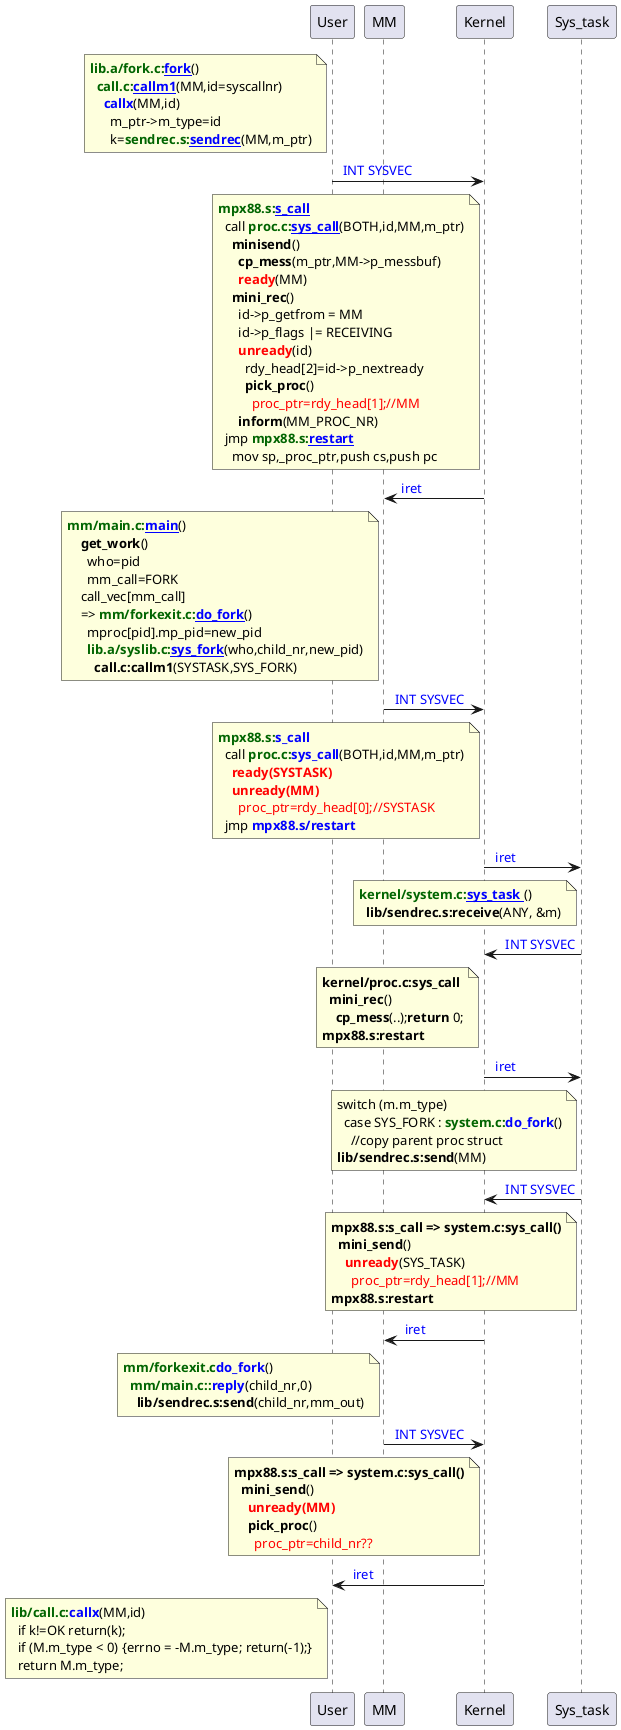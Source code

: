 @startuml
participant User
participant MM
participant Kernel
participant Sys_task
skinparam defaultFontName Helvetica


/'
################################################################
################ User call ######################
################################################################
'/
note left of User
**<color darkgreen>lib.a/fork.c:[[http://localhost:8001/lib/fork.c fork]]**()
  **<color darkgreen>call.c:[[http://localhost:8001/lib/call.c callm1]]**(MM,id=syscallnr)
    **<color blue>callx**(MM,id)
      m_ptr->m_type=id
      k=**<color darkgreen>sendrec.s:<color blue>[[http://localhost:8000/IPC/#system-call sendrec]]</color>**(MM,m_ptr)
end note

/'
################################################################
################ First kernel call ######################
################################################################
'/
User->Kernel:<color blue> INT SYSVEC</color>
note left of Kernel
**<color darkgreen>mpx88.s:[[http://localhost:8000/IPC/#kernel-call s_call]]**
  call **<color darkgreen>proc.c:[[http://localhost:8001/kernel/proc.c sys_call]]**(BOTH,id,MM,m_ptr)
    **minisend**()
      **cp_mess**(m_ptr,MM->p_messbuf)
      **<color red>ready**(MM)
    **mini_rec**()
      id->p_getfrom = MM
      id->p_flags |= RECEIVING
      **<color red>unready**(id)
        rdy_head[2]=id->p_nextready
        **pick_proc**()
          <color red>proc_ptr=rdy_head[1];//MM
      **inform**(MM_PROC_NR)
  jmp **<color darkgreen>mpx88.s:<color blue>[[http://localhost:8000/IPC/#restart restart]]**
    mov sp,_proc_ptr,push cs,push pc
end note



/'
################################################################
################ First call to MM ##############################
################################################################
'/
Kernel->MM:<color blue>iret</color>
note left of MM
**<color darkgreen>mm/main.c:[[http://localhost:8001/mm/main.c main]]**()
    **get_work**()
      who=pid
      mm_call=FORK
    call_vec[mm_call]
    => **<color darkgreen>mm/forkexit.c:[[http://localhost:8001/mm/forkexit.c do_fork]]**()
      mproc[pid].mp_pid=new_pid
      **<color darkgreen>lib.a/syslib.c:[[http://localhost:8001/lib/syslib.c sys_fork]]**(who,child_nr,new_pid)
        **call.c:callm1**(SYSTASK,SYS_FORK)
end note

MM->Kernel:<color blue> INT SYSVEC</color>
note left of Kernel
**<color darkgreen>mpx88.s:<color blue>s_call**
  call **<color darkgreen>proc.c:<color blue>sys_call**(BOTH,id,MM,m_ptr)
    **<color red>ready(SYSTASK)**
    **<color red>unready(MM)**
      <color red>proc_ptr=rdy_head[0];//SYSTASK
  jmp **<color blue>mpx88.s/restart**
end note



/'
################################################
################ System Task call ##############
################################################
'/
Kernel->Sys_task:<color blue> iret</color>
note left of Sys_task
**<color darkgreen>kernel/system.c:[[http://localhost:8001/kernel/system.c sys_task ]]**()
  **lib/sendrec.s:receive**(ANY, &m)
end note

Sys_task->Kernel:<color blue> INT SYSVEC</color>
note left of Kernel
  **kernel/proc.c:sys_call**
    **mini_rec**()
      **cp_mess**(..);**return** 0;
  **mpx88.s:restart**
end note

Kernel->Sys_task:<color blue> iret</color>
note left of Sys_task
switch (m.m_type)
  case SYS_FORK : **<color darkgreen>system.c:<color blue>do_fork**()
    //copy parent proc struct
**lib/sendrec.s:send**(MM)
end note
Sys_task->Kernel:<color blue> INT SYSVEC</color>


note left of Sys_task
**mpx88.s:s_call => system.c:sys_call()**
  **mini_send**()
    **<color red>unready**(SYS_TASK)
      <color red>proc_ptr=rdy_head[1];//MM
**mpx88.s:restart**
end note

/'
################################################
################ Back to MM ####################
################################################
'/

Kernel->MM:<color blue> iret </color>
note left of MM
**<color darkgreen>mm/forkexit.c<color blue>do_fork**()
  **<color darkgreen>mm/main.c::<color blue>reply**(child_nr,0)
    **lib/sendrec.s:send**(child_nr,mm_out)
end note
MM->Kernel:<color blue> INT SYSVEC </color>
note left of Kernel
**mpx88.s:s_call => system.c:sys_call()**
  **mini_send**()
    **<color red>unready(MM)**
    **pick_proc**()
      <color red>proc_ptr=child_nr??
end note


/'
################################################
################ Back to USER ##################
################################################
'/
Kernel->User:<color blue> iret </color>
note left of User
**<color darkgreen>lib/call.c:<color blue>callx**(MM,id)
  if k!=OK return(k);
  if (M.m_type < 0) {errno = -M.m_type; return(-1);}
  return M.m_type;
end note


/'
end
'/
@enduml
